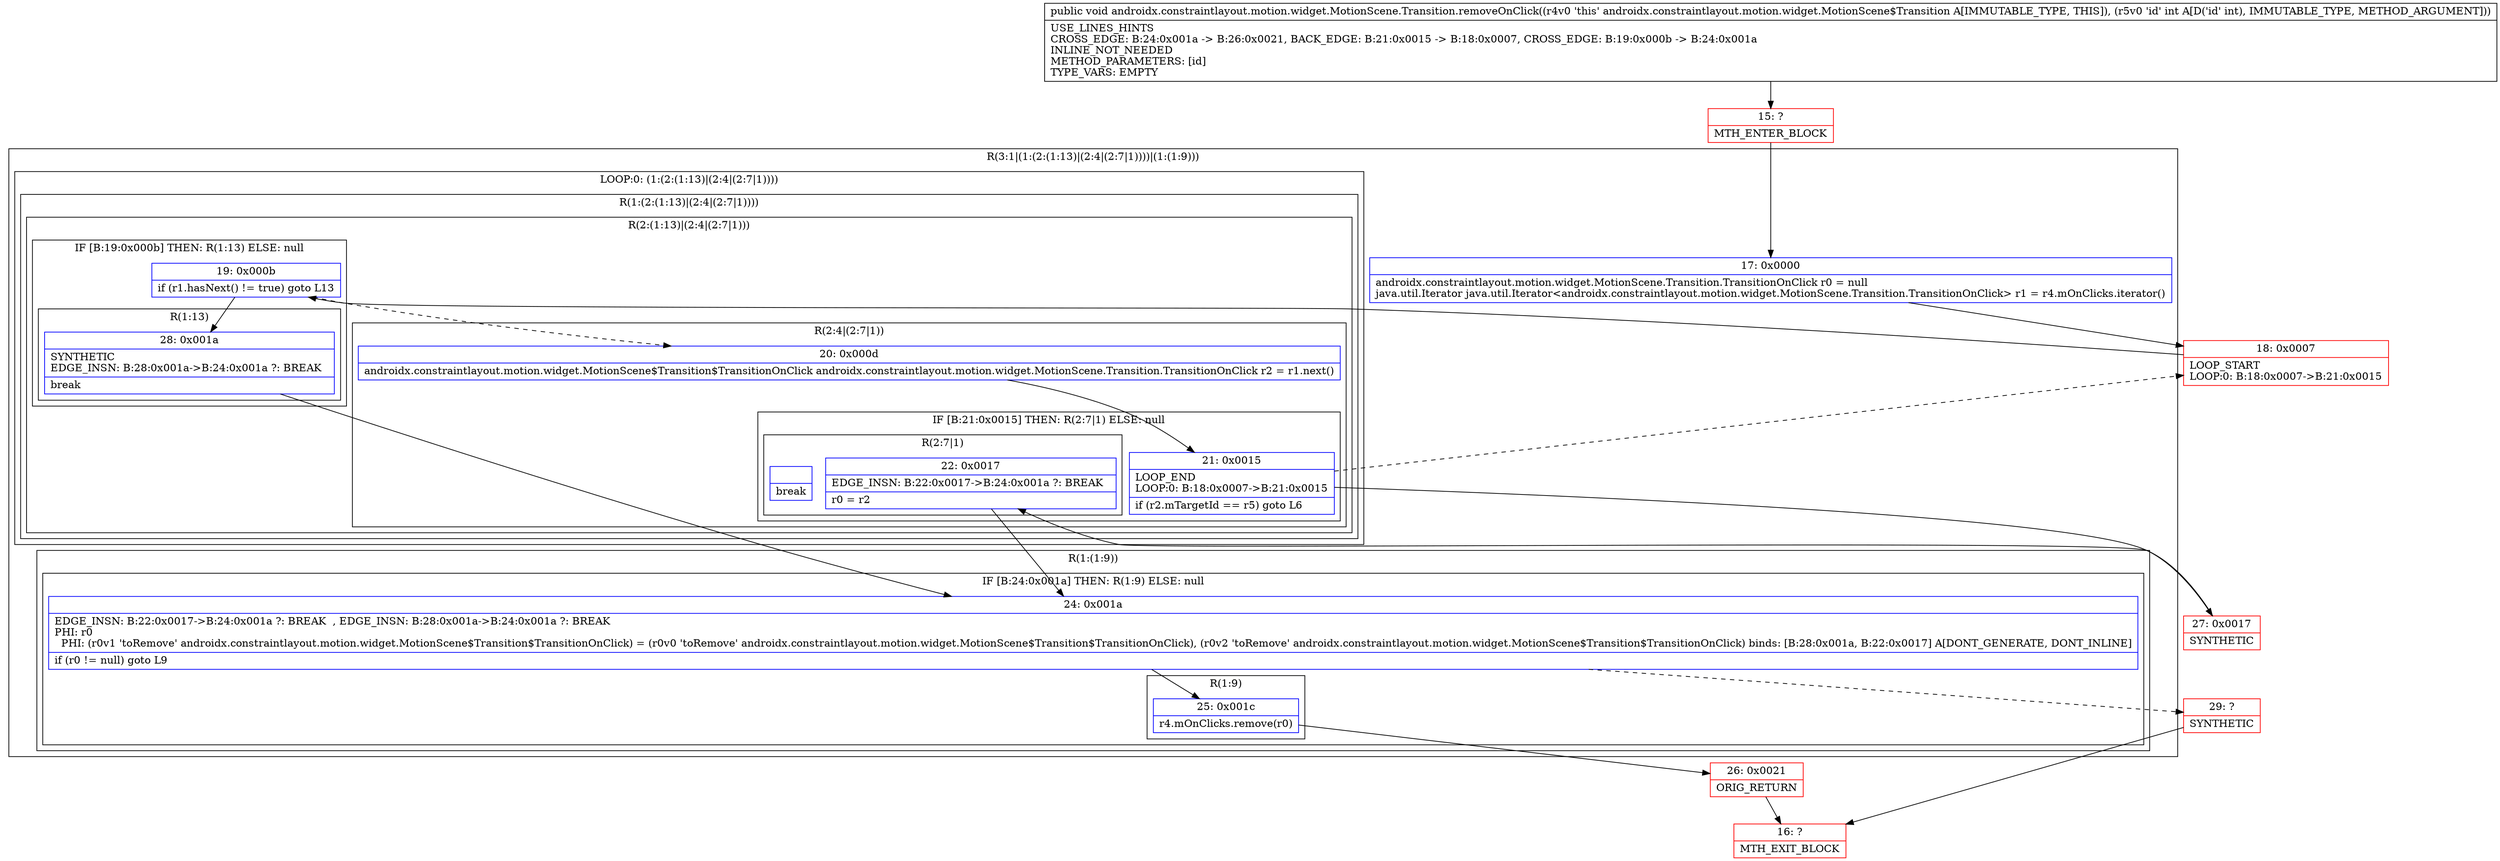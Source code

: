 digraph "CFG forandroidx.constraintlayout.motion.widget.MotionScene.Transition.removeOnClick(I)V" {
subgraph cluster_Region_626202911 {
label = "R(3:1|(1:(2:(1:13)|(2:4|(2:7|1))))|(1:(1:9)))";
node [shape=record,color=blue];
Node_17 [shape=record,label="{17\:\ 0x0000|androidx.constraintlayout.motion.widget.MotionScene.Transition.TransitionOnClick r0 = null\ljava.util.Iterator java.util.Iterator\<androidx.constraintlayout.motion.widget.MotionScene.Transition.TransitionOnClick\> r1 = r4.mOnClicks.iterator()\l}"];
subgraph cluster_LoopRegion_596617585 {
label = "LOOP:0: (1:(2:(1:13)|(2:4|(2:7|1))))";
node [shape=record,color=blue];
subgraph cluster_Region_660352267 {
label = "R(1:(2:(1:13)|(2:4|(2:7|1))))";
node [shape=record,color=blue];
subgraph cluster_Region_1868681078 {
label = "R(2:(1:13)|(2:4|(2:7|1)))";
node [shape=record,color=blue];
subgraph cluster_IfRegion_337774861 {
label = "IF [B:19:0x000b] THEN: R(1:13) ELSE: null";
node [shape=record,color=blue];
Node_19 [shape=record,label="{19\:\ 0x000b|if (r1.hasNext() != true) goto L13\l}"];
subgraph cluster_Region_512916738 {
label = "R(1:13)";
node [shape=record,color=blue];
Node_28 [shape=record,label="{28\:\ 0x001a|SYNTHETIC\lEDGE_INSN: B:28:0x001a\-\>B:24:0x001a ?: BREAK  \l|break\l}"];
}
}
subgraph cluster_Region_714667100 {
label = "R(2:4|(2:7|1))";
node [shape=record,color=blue];
Node_20 [shape=record,label="{20\:\ 0x000d|androidx.constraintlayout.motion.widget.MotionScene$Transition$TransitionOnClick androidx.constraintlayout.motion.widget.MotionScene.Transition.TransitionOnClick r2 = r1.next()\l}"];
subgraph cluster_IfRegion_313870020 {
label = "IF [B:21:0x0015] THEN: R(2:7|1) ELSE: null";
node [shape=record,color=blue];
Node_21 [shape=record,label="{21\:\ 0x0015|LOOP_END\lLOOP:0: B:18:0x0007\-\>B:21:0x0015\l|if (r2.mTargetId == r5) goto L6\l}"];
subgraph cluster_Region_1918475198 {
label = "R(2:7|1)";
node [shape=record,color=blue];
Node_22 [shape=record,label="{22\:\ 0x0017|EDGE_INSN: B:22:0x0017\-\>B:24:0x001a ?: BREAK  \l|r0 = r2\l}"];
Node_InsnContainer_1074301824 [shape=record,label="{|break\l}"];
}
}
}
}
}
}
subgraph cluster_Region_117101311 {
label = "R(1:(1:9))";
node [shape=record,color=blue];
subgraph cluster_IfRegion_197556857 {
label = "IF [B:24:0x001a] THEN: R(1:9) ELSE: null";
node [shape=record,color=blue];
Node_24 [shape=record,label="{24\:\ 0x001a|EDGE_INSN: B:22:0x0017\-\>B:24:0x001a ?: BREAK  , EDGE_INSN: B:28:0x001a\-\>B:24:0x001a ?: BREAK  \lPHI: r0 \l  PHI: (r0v1 'toRemove' androidx.constraintlayout.motion.widget.MotionScene$Transition$TransitionOnClick) = (r0v0 'toRemove' androidx.constraintlayout.motion.widget.MotionScene$Transition$TransitionOnClick), (r0v2 'toRemove' androidx.constraintlayout.motion.widget.MotionScene$Transition$TransitionOnClick) binds: [B:28:0x001a, B:22:0x0017] A[DONT_GENERATE, DONT_INLINE]\l|if (r0 != null) goto L9\l}"];
subgraph cluster_Region_688158419 {
label = "R(1:9)";
node [shape=record,color=blue];
Node_25 [shape=record,label="{25\:\ 0x001c|r4.mOnClicks.remove(r0)\l}"];
}
}
}
}
Node_15 [shape=record,color=red,label="{15\:\ ?|MTH_ENTER_BLOCK\l}"];
Node_18 [shape=record,color=red,label="{18\:\ 0x0007|LOOP_START\lLOOP:0: B:18:0x0007\-\>B:21:0x0015\l}"];
Node_27 [shape=record,color=red,label="{27\:\ 0x0017|SYNTHETIC\l}"];
Node_26 [shape=record,color=red,label="{26\:\ 0x0021|ORIG_RETURN\l}"];
Node_16 [shape=record,color=red,label="{16\:\ ?|MTH_EXIT_BLOCK\l}"];
Node_29 [shape=record,color=red,label="{29\:\ ?|SYNTHETIC\l}"];
MethodNode[shape=record,label="{public void androidx.constraintlayout.motion.widget.MotionScene.Transition.removeOnClick((r4v0 'this' androidx.constraintlayout.motion.widget.MotionScene$Transition A[IMMUTABLE_TYPE, THIS]), (r5v0 'id' int A[D('id' int), IMMUTABLE_TYPE, METHOD_ARGUMENT]))  | USE_LINES_HINTS\lCROSS_EDGE: B:24:0x001a \-\> B:26:0x0021, BACK_EDGE: B:21:0x0015 \-\> B:18:0x0007, CROSS_EDGE: B:19:0x000b \-\> B:24:0x001a\lINLINE_NOT_NEEDED\lMETHOD_PARAMETERS: [id]\lTYPE_VARS: EMPTY\l}"];
MethodNode -> Node_15;Node_17 -> Node_18;
Node_19 -> Node_20[style=dashed];
Node_19 -> Node_28;
Node_28 -> Node_24;
Node_20 -> Node_21;
Node_21 -> Node_18[style=dashed];
Node_21 -> Node_27;
Node_22 -> Node_24;
Node_24 -> Node_25;
Node_24 -> Node_29[style=dashed];
Node_25 -> Node_26;
Node_15 -> Node_17;
Node_18 -> Node_19;
Node_27 -> Node_22;
Node_26 -> Node_16;
Node_29 -> Node_16;
}


